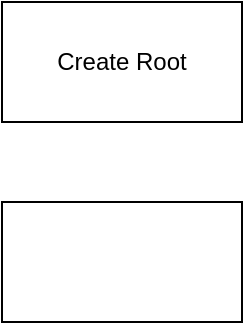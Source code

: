 <mxfile version="21.2.3" type="device">
  <diagram name="Page-1" id="qszKbUcZKW7Ho4YtYshX">
    <mxGraphModel dx="400" dy="1392" grid="1" gridSize="10" guides="1" tooltips="1" connect="1" arrows="1" fold="1" page="1" pageScale="1" pageWidth="827" pageHeight="1169" math="0" shadow="0">
      <root>
        <mxCell id="0" />
        <mxCell id="1" parent="0" />
        <mxCell id="0fRwpTmuVLSvKfW3I3J--5" value="Create Root" style="rounded=0;whiteSpace=wrap;html=1;" vertex="1" parent="1">
          <mxGeometry x="354" y="-1140" width="120" height="60" as="geometry" />
        </mxCell>
        <mxCell id="0fRwpTmuVLSvKfW3I3J--6" value="" style="rounded=0;whiteSpace=wrap;html=1;" vertex="1" parent="1">
          <mxGeometry x="354" y="-1040" width="120" height="60" as="geometry" />
        </mxCell>
      </root>
    </mxGraphModel>
  </diagram>
</mxfile>
